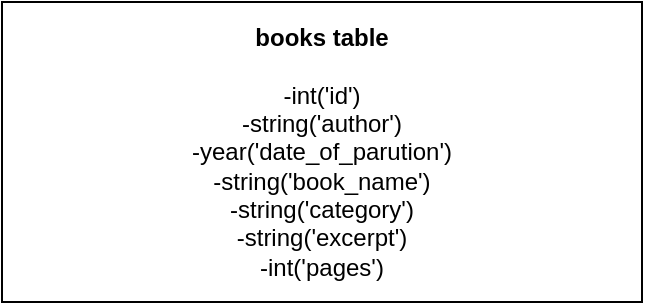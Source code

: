 <mxfile>
    <diagram id="k__SO7JgT_GDR5waKhh6" name="Page-1">
        <mxGraphModel dx="567" dy="203" grid="1" gridSize="10" guides="1" tooltips="1" connect="1" arrows="1" fold="1" page="1" pageScale="1" pageWidth="827" pageHeight="1169" math="0" shadow="0">
            <root>
                <mxCell id="0"/>
                <mxCell id="1" parent="0"/>
                <mxCell id="2" value="&lt;b&gt;books table&lt;/b&gt;&lt;br&gt;&lt;br&gt;-int('id')&lt;br&gt;-string('author')&lt;br&gt;-year('date_of_parution')&lt;br&gt;-string('book_name')&lt;br&gt;-string('category')&lt;br&gt;-string('excerpt')&lt;br&gt;-int('pages')" style="rounded=0;whiteSpace=wrap;html=1;" vertex="1" parent="1">
                    <mxGeometry x="80" y="40" width="320" height="150" as="geometry"/>
                </mxCell>
            </root>
        </mxGraphModel>
    </diagram>
</mxfile>